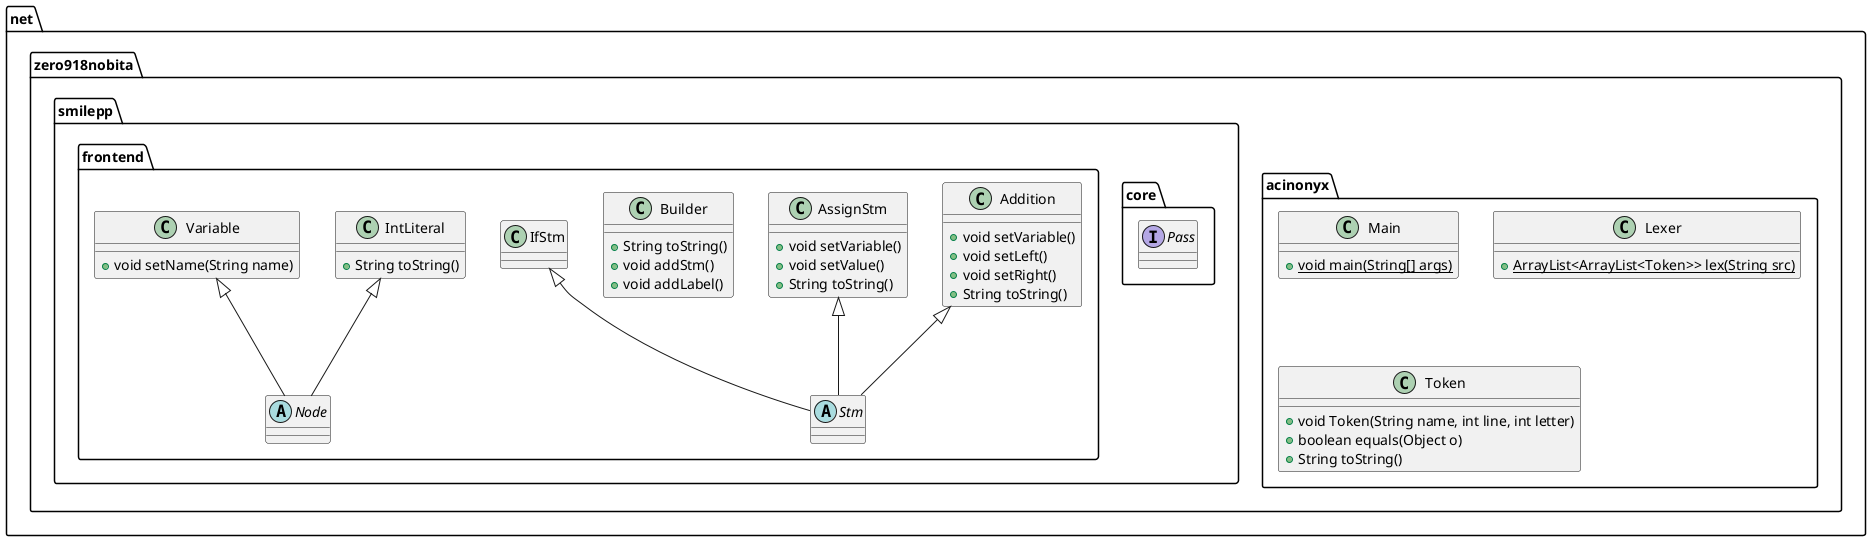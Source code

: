 @startuml

package net.zero918nobita {
  package acinonyx {
    class Main {
      + {static} void main(String[] args)
    }

    class Lexer {
      + {static} ArrayList<ArrayList<Token>> lex(String src)
    }

    class Token {
      + void Token(String name, int line, int letter)
      + boolean equals(Object o)
      + String toString()
    }
  }

  package smilepp {
    package core {
      interface Pass
    }

    package frontend {
      class Addition {
        + void setVariable()
        + void setLeft()
        + void setRight()
        + String toString()
      }

      class AssignStm {
        + void setVariable()
        + void setValue()
        + String toString()
      }

      class Builder {
        + String toString()
        + void addStm()
        + void addLabel()
      }

      class IntLiteral {
        + String toString()
      }

      class IfStm {
      }

      abstract class Node
      abstract class Stm

      class Variable {
        + void setName(String name)
      }

      Addition <|-- Stm
      AssignStm <|-- Stm
      IfStm <|-- Stm
      IntLiteral <|-- Node
      Variable <|-- Node
    }
  }
}

@enduml
